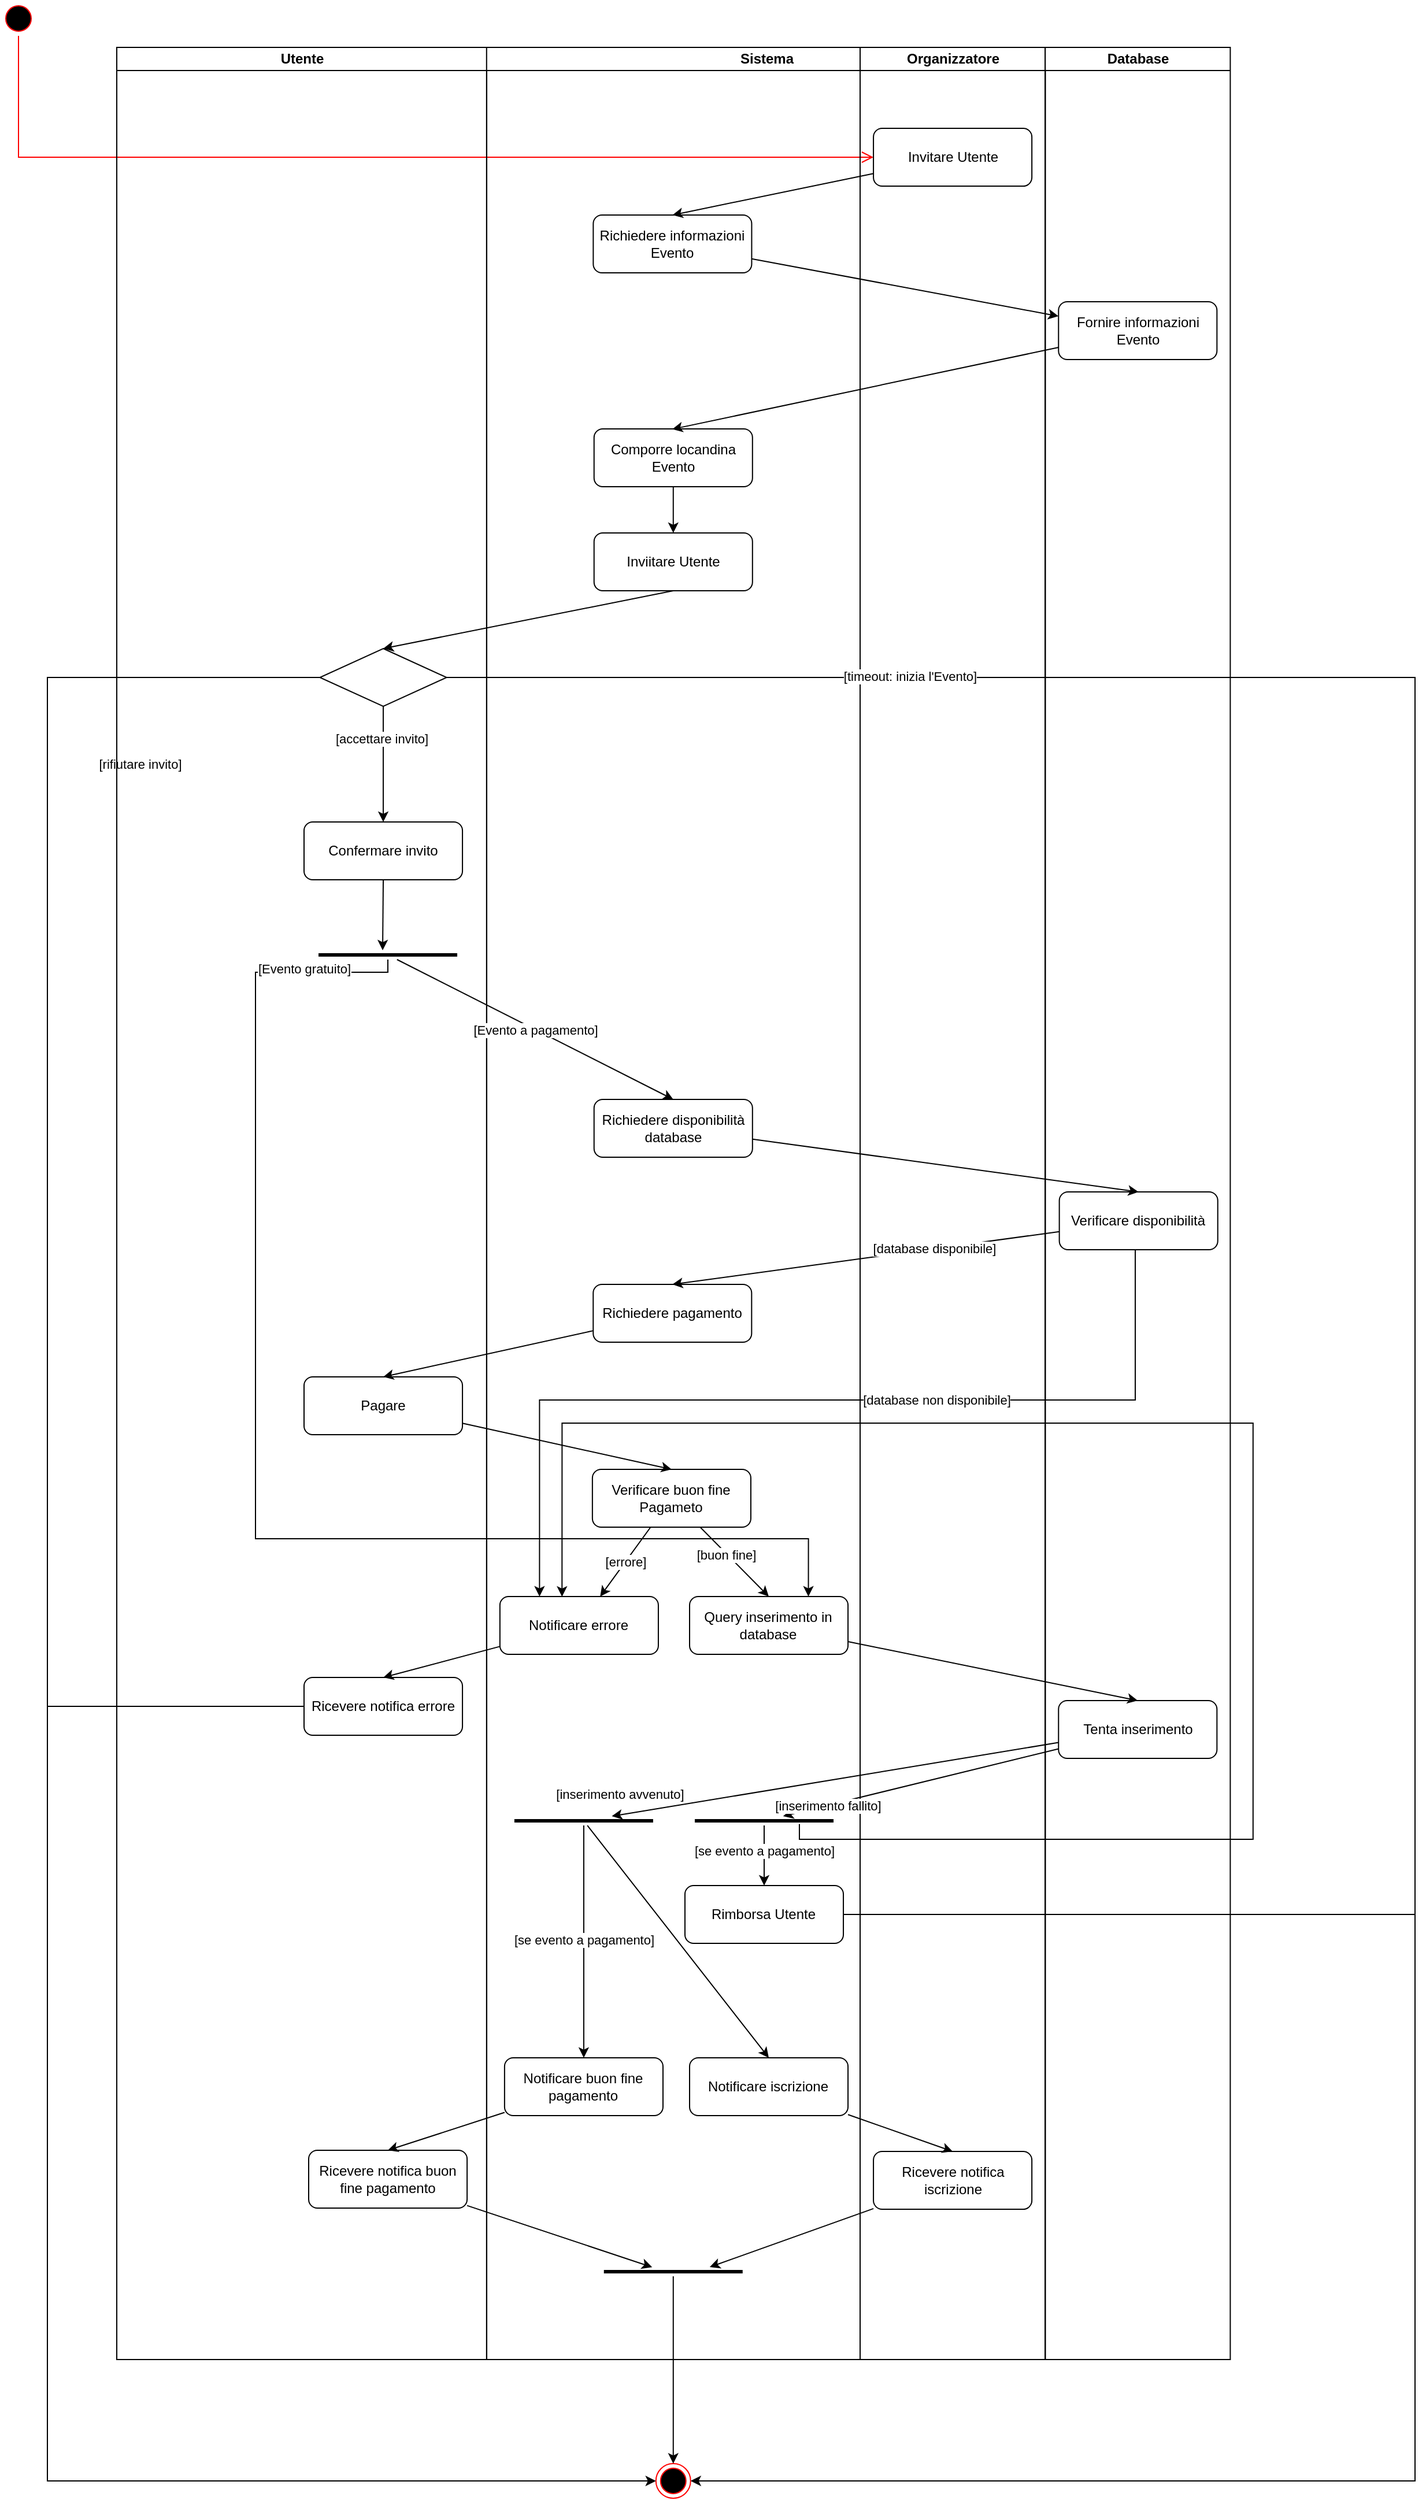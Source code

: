 <mxfile version="20.5.3" type="device"><diagram id="prtHgNgQTEPvFCAcTncT" name="Page-1"><mxGraphModel dx="4392" dy="1923" grid="1" gridSize="10" guides="1" tooltips="1" connect="1" arrows="1" fold="1" page="1" pageScale="1" pageWidth="827" pageHeight="1169" math="0" shadow="0"><root><mxCell id="0"/><mxCell id="1" parent="0"/><mxCell id="kiC2DMX_f0TxVqyHqLB3-10" value="" style="ellipse;html=1;shape=endState;fillColor=#000000;strokeColor=#ff0000;" parent="1" vertex="1"><mxGeometry x="-166.62" y="2210" width="30" height="30" as="geometry"/></mxCell><mxCell id="kiC2DMX_f0TxVqyHqLB3-11" value="" style="ellipse;html=1;shape=startState;fillColor=#000000;strokeColor=#ff0000;" parent="1" vertex="1"><mxGeometry x="-733" y="80" width="30" height="30" as="geometry"/></mxCell><mxCell id="kiC2DMX_f0TxVqyHqLB3-12" value="" style="edgeStyle=orthogonalEdgeStyle;html=1;verticalAlign=bottom;endArrow=open;endSize=8;strokeColor=#ff0000;rounded=0;entryX=0;entryY=0.5;entryDx=0;entryDy=0;" parent="1" source="kiC2DMX_f0TxVqyHqLB3-11" target="2xGmSTh43iYDdzwfdrWc-11" edge="1"><mxGeometry relative="1" as="geometry"><mxPoint x="-660" y="190" as="targetPoint"/><Array as="points"><mxPoint x="-718" y="215"/></Array></mxGeometry></mxCell><mxCell id="hiEkS-NwGnAouNAxHBlI-4" style="edgeStyle=orthogonalEdgeStyle;rounded=0;orthogonalLoop=1;jettySize=auto;html=1;entryX=0;entryY=0.5;entryDx=0;entryDy=0;exitX=0;exitY=0.5;exitDx=0;exitDy=0;" parent="1" source="hiEkS-NwGnAouNAxHBlI-1" target="kiC2DMX_f0TxVqyHqLB3-10" edge="1"><mxGeometry relative="1" as="geometry"><Array as="points"><mxPoint x="-693" y="665"/><mxPoint x="-693" y="2225"/></Array></mxGeometry></mxCell><mxCell id="hiEkS-NwGnAouNAxHBlI-6" value="[rifiutare invito]" style="edgeLabel;html=1;align=center;verticalAlign=middle;resizable=0;points=[];" parent="hiEkS-NwGnAouNAxHBlI-4" vertex="1" connectable="0"><mxGeometry x="-0.936" relative="1" as="geometry"><mxPoint x="-81" y="75" as="offset"/></mxGeometry></mxCell><mxCell id="kiC2DMX_f0TxVqyHqLB3-4" value="Utente" style="swimlane;startSize=20;html=1;" parent="1" vertex="1"><mxGeometry x="-633" y="120" width="320" height="2000" as="geometry"><mxRectangle y="20" width="40" height="460" as="alternateBounds"/></mxGeometry></mxCell><mxCell id="hiEkS-NwGnAouNAxHBlI-106" style="edgeStyle=none;rounded=0;orthogonalLoop=1;jettySize=auto;html=1;endArrow=classic;endFill=1;entryX=0.5;entryY=0;entryDx=0;entryDy=0;" parent="kiC2DMX_f0TxVqyHqLB3-4" source="hiEkS-NwGnAouNAxHBlI-1" target="2xGmSTh43iYDdzwfdrWc-9" edge="1"><mxGeometry relative="1" as="geometry"><mxPoint x="231" y="670" as="targetPoint"/></mxGeometry></mxCell><mxCell id="hiEkS-NwGnAouNAxHBlI-143" value="[accettare invito]" style="edgeLabel;html=1;align=center;verticalAlign=middle;resizable=0;points=[];" parent="hiEkS-NwGnAouNAxHBlI-106" vertex="1" connectable="0"><mxGeometry x="-0.818" y="-2" relative="1" as="geometry"><mxPoint y="19" as="offset"/></mxGeometry></mxCell><mxCell id="hiEkS-NwGnAouNAxHBlI-1" value="" style="rhombus;whiteSpace=wrap;html=1;" parent="kiC2DMX_f0TxVqyHqLB3-4" vertex="1"><mxGeometry x="175.698" y="520" width="109.633" height="50" as="geometry"/></mxCell><mxCell id="hiEkS-NwGnAouNAxHBlI-111" value="" style="line;strokeWidth=3;fillColor=none;align=left;verticalAlign=middle;spacingTop=-1;spacingLeft=3;spacingRight=3;rotatable=0;labelPosition=right;points=[];portConstraint=eastwest;strokeColor=inherit;" parent="kiC2DMX_f0TxVqyHqLB3-4" vertex="1"><mxGeometry x="174.52" y="781" width="120" height="8" as="geometry"/></mxCell><mxCell id="hiEkS-NwGnAouNAxHBlI-115" value="Pagare" style="rounded=1;whiteSpace=wrap;html=1;" parent="kiC2DMX_f0TxVqyHqLB3-4" vertex="1"><mxGeometry x="161.994" y="1150" width="137.041" height="50" as="geometry"/></mxCell><mxCell id="hiEkS-NwGnAouNAxHBlI-126" value="Ricevere notifica errore" style="rounded=1;whiteSpace=wrap;html=1;" parent="kiC2DMX_f0TxVqyHqLB3-4" vertex="1"><mxGeometry x="161.994" y="1410" width="137.041" height="50" as="geometry"/></mxCell><mxCell id="hiEkS-NwGnAouNAxHBlI-137" value="Ricevere notifica buon fine pagamento" style="rounded=1;whiteSpace=wrap;html=1;" parent="kiC2DMX_f0TxVqyHqLB3-4" vertex="1"><mxGeometry x="166.004" y="1819" width="137.041" height="50" as="geometry"/></mxCell><mxCell id="2xGmSTh43iYDdzwfdrWc-9" value="Confermare invito" style="rounded=1;whiteSpace=wrap;html=1;" vertex="1" parent="kiC2DMX_f0TxVqyHqLB3-4"><mxGeometry x="161.994" y="670" width="137.041" height="50" as="geometry"/></mxCell><mxCell id="2xGmSTh43iYDdzwfdrWc-10" style="edgeStyle=none;rounded=0;orthogonalLoop=1;jettySize=auto;html=1;endArrow=classic;endFill=1;exitX=0.5;exitY=1;exitDx=0;exitDy=0;" edge="1" parent="kiC2DMX_f0TxVqyHqLB3-4" source="2xGmSTh43iYDdzwfdrWc-9"><mxGeometry relative="1" as="geometry"><mxPoint x="230" y="781" as="targetPoint"/><mxPoint x="229.771" y="420" as="sourcePoint"/></mxGeometry></mxCell><mxCell id="kiC2DMX_f0TxVqyHqLB3-5" value="Sistema" style="swimlane;startSize=20;html=1;container=0;" parent="1" vertex="1"><mxGeometry x="-313.1" y="120" width="483.2" height="2000" as="geometry"/></mxCell><mxCell id="hiEkS-NwGnAouNAxHBlI-25" value="Richiedere informazioni Evento" style="rounded=1;whiteSpace=wrap;html=1;" parent="kiC2DMX_f0TxVqyHqLB3-5" vertex="1"><mxGeometry x="92.274" y="145" width="137.041" height="50" as="geometry"/></mxCell><mxCell id="hiEkS-NwGnAouNAxHBlI-69" value="Richiedere disponibilità database" style="rounded=1;whiteSpace=wrap;html=1;" parent="kiC2DMX_f0TxVqyHqLB3-5" vertex="1"><mxGeometry x="92.964" y="910" width="137.041" height="50" as="geometry"/></mxCell><mxCell id="hiEkS-NwGnAouNAxHBlI-84" value="Richiedere pagamento" style="rounded=1;whiteSpace=wrap;html=1;" parent="kiC2DMX_f0TxVqyHqLB3-5" vertex="1"><mxGeometry x="92.224" y="1070" width="137.041" height="50" as="geometry"/></mxCell><mxCell id="hiEkS-NwGnAouNAxHBlI-124" value="[errore]" style="edgeStyle=none;rounded=0;orthogonalLoop=1;jettySize=auto;html=1;endArrow=classic;endFill=1;" parent="kiC2DMX_f0TxVqyHqLB3-5" source="hiEkS-NwGnAouNAxHBlI-117" target="hiEkS-NwGnAouNAxHBlI-123" edge="1"><mxGeometry relative="1" as="geometry"/></mxCell><mxCell id="hiEkS-NwGnAouNAxHBlI-117" value="Verificare buon fine Pagameto" style="rounded=1;whiteSpace=wrap;html=1;" parent="kiC2DMX_f0TxVqyHqLB3-5" vertex="1"><mxGeometry x="91.534" y="1230" width="137.041" height="50" as="geometry"/></mxCell><mxCell id="hiEkS-NwGnAouNAxHBlI-123" value="Notificare errore" style="rounded=1;whiteSpace=wrap;html=1;" parent="kiC2DMX_f0TxVqyHqLB3-5" vertex="1"><mxGeometry x="11.534" y="1340" width="137.041" height="50" as="geometry"/></mxCell><mxCell id="hiEkS-NwGnAouNAxHBlI-135" style="edgeStyle=none;rounded=0;orthogonalLoop=1;jettySize=auto;html=1;entryX=0.5;entryY=0;entryDx=0;entryDy=0;endArrow=classic;endFill=1;" parent="kiC2DMX_f0TxVqyHqLB3-5" source="hiEkS-NwGnAouNAxHBlI-130" target="hiEkS-NwGnAouNAxHBlI-133" edge="1"><mxGeometry relative="1" as="geometry"/></mxCell><mxCell id="hiEkS-NwGnAouNAxHBlI-174" value="[se evento a pagamento]" style="edgeLabel;html=1;align=center;verticalAlign=middle;resizable=0;points=[];" parent="hiEkS-NwGnAouNAxHBlI-135" vertex="1" connectable="0"><mxGeometry x="-0.022" relative="1" as="geometry"><mxPoint as="offset"/></mxGeometry></mxCell><mxCell id="hiEkS-NwGnAouNAxHBlI-136" style="edgeStyle=none;rounded=0;orthogonalLoop=1;jettySize=auto;html=1;entryX=0.5;entryY=0;entryDx=0;entryDy=0;endArrow=classic;endFill=1;" parent="kiC2DMX_f0TxVqyHqLB3-5" source="hiEkS-NwGnAouNAxHBlI-130" target="hiEkS-NwGnAouNAxHBlI-134" edge="1"><mxGeometry relative="1" as="geometry"/></mxCell><mxCell id="hiEkS-NwGnAouNAxHBlI-130" value="" style="line;strokeWidth=3;fillColor=none;align=left;verticalAlign=middle;spacingTop=-1;spacingLeft=3;spacingRight=3;rotatable=0;labelPosition=right;points=[];portConstraint=eastwest;strokeColor=inherit;" parent="kiC2DMX_f0TxVqyHqLB3-5" vertex="1"><mxGeometry x="24.06" y="1530" width="120" height="8" as="geometry"/></mxCell><mxCell id="hiEkS-NwGnAouNAxHBlI-133" value="Notificare buon fine pagamento" style="rounded=1;whiteSpace=wrap;html=1;" parent="kiC2DMX_f0TxVqyHqLB3-5" vertex="1"><mxGeometry x="15.544" y="1739" width="137.041" height="50" as="geometry"/></mxCell><mxCell id="hiEkS-NwGnAouNAxHBlI-134" value="Notificare iscrizione" style="rounded=1;whiteSpace=wrap;html=1;" parent="kiC2DMX_f0TxVqyHqLB3-5" vertex="1"><mxGeometry x="175.594" y="1739" width="137.041" height="50" as="geometry"/></mxCell><mxCell id="hiEkS-NwGnAouNAxHBlI-153" value="Query inserimento in database" style="rounded=1;whiteSpace=wrap;html=1;" parent="kiC2DMX_f0TxVqyHqLB3-5" vertex="1"><mxGeometry x="175.594" y="1340" width="137.041" height="50" as="geometry"/></mxCell><mxCell id="hiEkS-NwGnAouNAxHBlI-131" style="edgeStyle=none;rounded=0;orthogonalLoop=1;jettySize=auto;html=1;endArrow=classic;endFill=1;entryX=0.5;entryY=0;entryDx=0;entryDy=0;" parent="kiC2DMX_f0TxVqyHqLB3-5" source="hiEkS-NwGnAouNAxHBlI-117" target="hiEkS-NwGnAouNAxHBlI-153" edge="1"><mxGeometry relative="1" as="geometry"><mxPoint x="240.1" y="1320" as="targetPoint"/></mxGeometry></mxCell><mxCell id="hiEkS-NwGnAouNAxHBlI-132" value="[buon fine]" style="edgeLabel;html=1;align=center;verticalAlign=middle;resizable=0;points=[];" parent="hiEkS-NwGnAouNAxHBlI-131" vertex="1" connectable="0"><mxGeometry x="-0.225" y="-1" relative="1" as="geometry"><mxPoint as="offset"/></mxGeometry></mxCell><mxCell id="hiEkS-NwGnAouNAxHBlI-17" value="Organizzatore" style="swimlane;startSize=20;html=1;container=0;" parent="kiC2DMX_f0TxVqyHqLB3-5" vertex="1"><mxGeometry x="323.1" width="160.1" height="2000" as="geometry"/></mxCell><mxCell id="hiEkS-NwGnAouNAxHBlI-125" value="Ricevere notifica iscrizione" style="rounded=1;whiteSpace=wrap;html=1;" parent="hiEkS-NwGnAouNAxHBlI-17" vertex="1"><mxGeometry x="11.534" y="1820" width="137.041" height="50" as="geometry"/></mxCell><mxCell id="hiEkS-NwGnAouNAxHBlI-168" style="edgeStyle=none;rounded=0;orthogonalLoop=1;jettySize=auto;html=1;endArrow=none;endFill=0;exitX=1;exitY=0.5;exitDx=0;exitDy=0;" parent="hiEkS-NwGnAouNAxHBlI-17" source="hiEkS-NwGnAouNAxHBlI-166" edge="1"><mxGeometry relative="1" as="geometry"><mxPoint x="480" y="1615" as="targetPoint"/><mxPoint x="-9.995" y="1640.003" as="sourcePoint"/></mxGeometry></mxCell><mxCell id="2xGmSTh43iYDdzwfdrWc-11" value="Invitare Utente" style="rounded=1;whiteSpace=wrap;html=1;" vertex="1" parent="hiEkS-NwGnAouNAxHBlI-17"><mxGeometry x="11.534" y="70" width="137.041" height="50" as="geometry"/></mxCell><mxCell id="hiEkS-NwGnAouNAxHBlI-139" style="edgeStyle=none;rounded=0;orthogonalLoop=1;jettySize=auto;html=1;entryX=0.5;entryY=0;entryDx=0;entryDy=0;endArrow=classic;endFill=1;" parent="kiC2DMX_f0TxVqyHqLB3-5" source="hiEkS-NwGnAouNAxHBlI-134" target="hiEkS-NwGnAouNAxHBlI-125" edge="1"><mxGeometry relative="1" as="geometry"/></mxCell><mxCell id="hiEkS-NwGnAouNAxHBlI-166" value="Rimborsa Utente" style="rounded=1;whiteSpace=wrap;html=1;" parent="kiC2DMX_f0TxVqyHqLB3-5" vertex="1"><mxGeometry x="171.584" y="1590" width="137.041" height="50" as="geometry"/></mxCell><mxCell id="hiEkS-NwGnAouNAxHBlI-169" value="" style="line;strokeWidth=3;fillColor=none;align=left;verticalAlign=middle;spacingTop=-1;spacingLeft=3;spacingRight=3;rotatable=0;labelPosition=right;points=[];portConstraint=eastwest;strokeColor=inherit;" parent="kiC2DMX_f0TxVqyHqLB3-5" vertex="1"><mxGeometry x="101.48" y="1920" width="120" height="8" as="geometry"/></mxCell><mxCell id="hiEkS-NwGnAouNAxHBlI-171" style="edgeStyle=none;rounded=0;orthogonalLoop=1;jettySize=auto;html=1;entryX=0.763;entryY=0;entryDx=0;entryDy=0;entryPerimeter=0;endArrow=classic;endFill=1;" parent="kiC2DMX_f0TxVqyHqLB3-5" source="hiEkS-NwGnAouNAxHBlI-125" target="hiEkS-NwGnAouNAxHBlI-169" edge="1"><mxGeometry relative="1" as="geometry"/></mxCell><mxCell id="hiEkS-NwGnAouNAxHBlI-162" value="" style="line;strokeWidth=3;fillColor=none;align=left;verticalAlign=middle;spacingTop=-1;spacingLeft=3;spacingRight=3;rotatable=0;labelPosition=right;points=[];portConstraint=eastwest;strokeColor=inherit;" parent="kiC2DMX_f0TxVqyHqLB3-5" vertex="1"><mxGeometry x="180.1" y="1530" width="120" height="8" as="geometry"/></mxCell><mxCell id="hiEkS-NwGnAouNAxHBlI-167" style="rounded=0;orthogonalLoop=1;jettySize=auto;html=1;entryX=0.5;entryY=0;entryDx=0;entryDy=0;endArrow=classic;endFill=1;" parent="kiC2DMX_f0TxVqyHqLB3-5" source="hiEkS-NwGnAouNAxHBlI-162" target="hiEkS-NwGnAouNAxHBlI-166" edge="1"><mxGeometry relative="1" as="geometry"/></mxCell><mxCell id="hiEkS-NwGnAouNAxHBlI-173" value="[se evento a pagamento]" style="edgeLabel;html=1;align=center;verticalAlign=middle;resizable=0;points=[];" parent="hiEkS-NwGnAouNAxHBlI-167" vertex="1" connectable="0"><mxGeometry x="-0.149" relative="1" as="geometry"><mxPoint as="offset"/></mxGeometry></mxCell><mxCell id="hiEkS-NwGnAouNAxHBlI-164" style="edgeStyle=orthogonalEdgeStyle;rounded=0;orthogonalLoop=1;jettySize=auto;html=1;entryX=0.392;entryY=0.002;entryDx=0;entryDy=0;entryPerimeter=0;endArrow=classic;endFill=1;exitX=0.754;exitY=0.839;exitDx=0;exitDy=0;exitPerimeter=0;" parent="kiC2DMX_f0TxVqyHqLB3-5" source="hiEkS-NwGnAouNAxHBlI-162" target="hiEkS-NwGnAouNAxHBlI-123" edge="1"><mxGeometry relative="1" as="geometry"><Array as="points"><mxPoint x="271" y="1550"/><mxPoint x="663" y="1550"/><mxPoint x="663" y="1190"/><mxPoint x="65" y="1190"/></Array></mxGeometry></mxCell><mxCell id="hiEkS-NwGnAouNAxHBlI-31" value="Comporre locandina Evento" style="rounded=1;whiteSpace=wrap;html=1;" parent="kiC2DMX_f0TxVqyHqLB3-5" vertex="1"><mxGeometry x="92.964" y="330" width="137.041" height="50" as="geometry"/></mxCell><mxCell id="2xGmSTh43iYDdzwfdrWc-2" value="Inviitare Utente" style="rounded=1;whiteSpace=wrap;html=1;" vertex="1" parent="kiC2DMX_f0TxVqyHqLB3-5"><mxGeometry x="92.964" y="420" width="137.041" height="50" as="geometry"/></mxCell><mxCell id="2xGmSTh43iYDdzwfdrWc-7" style="edgeStyle=none;rounded=0;orthogonalLoop=1;jettySize=auto;html=1;endArrow=classic;endFill=1;entryX=0.5;entryY=0;entryDx=0;entryDy=0;" edge="1" parent="kiC2DMX_f0TxVqyHqLB3-5" source="hiEkS-NwGnAouNAxHBlI-31" target="2xGmSTh43iYDdzwfdrWc-2"><mxGeometry relative="1" as="geometry"><mxPoint x="161.1" y="420" as="targetPoint"/></mxGeometry></mxCell><mxCell id="2xGmSTh43iYDdzwfdrWc-12" style="edgeStyle=none;rounded=0;orthogonalLoop=1;jettySize=auto;html=1;entryX=0.5;entryY=0;entryDx=0;entryDy=0;endArrow=classic;endFill=1;" edge="1" parent="kiC2DMX_f0TxVqyHqLB3-5" source="2xGmSTh43iYDdzwfdrWc-11" target="hiEkS-NwGnAouNAxHBlI-25"><mxGeometry relative="1" as="geometry"/></mxCell><mxCell id="hiEkS-NwGnAouNAxHBlI-18" value="Database" style="swimlane;startSize=20;html=1;container=0;" parent="1" vertex="1"><mxGeometry x="170.1" y="120" width="160.1" height="2000" as="geometry"/></mxCell><mxCell id="hiEkS-NwGnAouNAxHBlI-27" value="Fornire informazioni Evento" style="rounded=1;whiteSpace=wrap;html=1;" parent="hiEkS-NwGnAouNAxHBlI-18" vertex="1"><mxGeometry x="11.534" y="220" width="137.041" height="50" as="geometry"/></mxCell><mxCell id="hiEkS-NwGnAouNAxHBlI-76" value="Verificare disponibilità" style="rounded=1;whiteSpace=wrap;html=1;" parent="hiEkS-NwGnAouNAxHBlI-18" vertex="1"><mxGeometry x="12.224" y="990" width="137.041" height="50" as="geometry"/></mxCell><mxCell id="hiEkS-NwGnAouNAxHBlI-158" value="Tenta inserimento" style="rounded=1;whiteSpace=wrap;html=1;" parent="hiEkS-NwGnAouNAxHBlI-18" vertex="1"><mxGeometry x="11.534" y="1430" width="137.041" height="50" as="geometry"/></mxCell><mxCell id="hiEkS-NwGnAouNAxHBlI-28" style="edgeStyle=none;rounded=0;orthogonalLoop=1;jettySize=auto;html=1;entryX=0;entryY=0.25;entryDx=0;entryDy=0;endArrow=classic;endFill=1;" parent="1" source="hiEkS-NwGnAouNAxHBlI-25" target="hiEkS-NwGnAouNAxHBlI-27" edge="1"><mxGeometry relative="1" as="geometry"/></mxCell><mxCell id="hiEkS-NwGnAouNAxHBlI-32" style="edgeStyle=none;rounded=0;orthogonalLoop=1;jettySize=auto;html=1;endArrow=classic;endFill=1;entryX=0.493;entryY=0.031;entryDx=0;entryDy=0;entryPerimeter=0;" parent="1" source="hiEkS-NwGnAouNAxHBlI-27" edge="1"><mxGeometry relative="1" as="geometry"><mxPoint x="-152.46" y="450.248" as="targetPoint"/></mxGeometry></mxCell><mxCell id="hiEkS-NwGnAouNAxHBlI-85" style="edgeStyle=none;rounded=0;orthogonalLoop=1;jettySize=auto;html=1;entryX=0.5;entryY=0;entryDx=0;entryDy=0;endArrow=classic;endFill=1;" parent="1" source="hiEkS-NwGnAouNAxHBlI-76" target="hiEkS-NwGnAouNAxHBlI-84" edge="1"><mxGeometry relative="1" as="geometry"/></mxCell><mxCell id="hiEkS-NwGnAouNAxHBlI-150" value="[database disponibile]" style="edgeLabel;html=1;align=center;verticalAlign=middle;resizable=0;points=[];" parent="hiEkS-NwGnAouNAxHBlI-85" vertex="1" connectable="0"><mxGeometry x="-0.349" relative="1" as="geometry"><mxPoint as="offset"/></mxGeometry></mxCell><mxCell id="hiEkS-NwGnAouNAxHBlI-88" value="" style="edgeStyle=none;rounded=0;orthogonalLoop=1;jettySize=auto;html=1;endArrow=classic;endFill=1;entryX=0.5;entryY=0;entryDx=0;entryDy=0;" parent="1" source="hiEkS-NwGnAouNAxHBlI-69" target="hiEkS-NwGnAouNAxHBlI-76" edge="1"><mxGeometry relative="1" as="geometry"><mxPoint x="-152.298" y="1110.0" as="targetPoint"/></mxGeometry></mxCell><mxCell id="hiEkS-NwGnAouNAxHBlI-114" value="[Evento a pagamento]" style="edgeStyle=none;rounded=0;orthogonalLoop=1;jettySize=auto;html=1;entryX=0.5;entryY=0;entryDx=0;entryDy=0;endArrow=classic;endFill=1;" parent="1" source="hiEkS-NwGnAouNAxHBlI-111" target="hiEkS-NwGnAouNAxHBlI-69" edge="1"><mxGeometry relative="1" as="geometry"/></mxCell><mxCell id="hiEkS-NwGnAouNAxHBlI-116" style="edgeStyle=none;rounded=0;orthogonalLoop=1;jettySize=auto;html=1;entryX=0.5;entryY=0;entryDx=0;entryDy=0;endArrow=classic;endFill=1;" parent="1" source="hiEkS-NwGnAouNAxHBlI-84" target="hiEkS-NwGnAouNAxHBlI-115" edge="1"><mxGeometry relative="1" as="geometry"/></mxCell><mxCell id="hiEkS-NwGnAouNAxHBlI-118" style="edgeStyle=none;rounded=0;orthogonalLoop=1;jettySize=auto;html=1;entryX=0.5;entryY=0;entryDx=0;entryDy=0;endArrow=classic;endFill=1;" parent="1" source="hiEkS-NwGnAouNAxHBlI-115" target="hiEkS-NwGnAouNAxHBlI-117" edge="1"><mxGeometry relative="1" as="geometry"/></mxCell><mxCell id="hiEkS-NwGnAouNAxHBlI-128" style="edgeStyle=none;rounded=0;orthogonalLoop=1;jettySize=auto;html=1;entryX=0.5;entryY=0;entryDx=0;entryDy=0;endArrow=classic;endFill=1;" parent="1" source="hiEkS-NwGnAouNAxHBlI-123" target="hiEkS-NwGnAouNAxHBlI-126" edge="1"><mxGeometry relative="1" as="geometry"/></mxCell><mxCell id="hiEkS-NwGnAouNAxHBlI-129" style="edgeStyle=none;rounded=0;orthogonalLoop=1;jettySize=auto;html=1;endArrow=none;endFill=0;" parent="1" source="hiEkS-NwGnAouNAxHBlI-126" edge="1"><mxGeometry relative="1" as="geometry"><mxPoint x="-693" y="1555" as="targetPoint"/></mxGeometry></mxCell><mxCell id="hiEkS-NwGnAouNAxHBlI-138" style="edgeStyle=none;rounded=0;orthogonalLoop=1;jettySize=auto;html=1;entryX=0.5;entryY=0;entryDx=0;entryDy=0;endArrow=classic;endFill=1;" parent="1" source="hiEkS-NwGnAouNAxHBlI-133" target="hiEkS-NwGnAouNAxHBlI-137" edge="1"><mxGeometry relative="1" as="geometry"/></mxCell><mxCell id="hiEkS-NwGnAouNAxHBlI-141" style="edgeStyle=orthogonalEdgeStyle;rounded=0;orthogonalLoop=1;jettySize=auto;html=1;entryX=0.75;entryY=0;entryDx=0;entryDy=0;endArrow=classic;endFill=1;" parent="1" source="hiEkS-NwGnAouNAxHBlI-111" target="hiEkS-NwGnAouNAxHBlI-153" edge="1"><mxGeometry relative="1" as="geometry"><Array as="points"><mxPoint x="-398" y="920"/><mxPoint x="-513" y="920"/><mxPoint x="-513" y="1410"/><mxPoint x="-35" y="1410"/></Array></mxGeometry></mxCell><mxCell id="hiEkS-NwGnAouNAxHBlI-142" value="[Evento gratuito]" style="edgeLabel;html=1;align=center;verticalAlign=middle;resizable=0;points=[];" parent="hiEkS-NwGnAouNAxHBlI-141" vertex="1" connectable="0"><mxGeometry x="-0.853" y="-3" relative="1" as="geometry"><mxPoint as="offset"/></mxGeometry></mxCell><mxCell id="hiEkS-NwGnAouNAxHBlI-147" style="edgeStyle=orthogonalEdgeStyle;rounded=0;orthogonalLoop=1;jettySize=auto;html=1;endArrow=classic;endFill=1;entryX=1;entryY=0.5;entryDx=0;entryDy=0;exitX=1;exitY=0.5;exitDx=0;exitDy=0;" parent="1" source="hiEkS-NwGnAouNAxHBlI-1" edge="1" target="kiC2DMX_f0TxVqyHqLB3-10"><mxGeometry relative="1" as="geometry"><mxPoint x="490" y="1510" as="targetPoint"/><mxPoint x="-347.669" y="1025.0" as="sourcePoint"/><Array as="points"><mxPoint x="490" y="665"/><mxPoint x="490" y="2225"/></Array></mxGeometry></mxCell><mxCell id="hiEkS-NwGnAouNAxHBlI-149" value="[timeout: inizia l'Evento]" style="edgeLabel;html=1;align=center;verticalAlign=middle;resizable=0;points=[];" parent="hiEkS-NwGnAouNAxHBlI-147" vertex="1" connectable="0"><mxGeometry x="-0.735" y="1" relative="1" as="geometry"><mxPoint as="offset"/></mxGeometry></mxCell><mxCell id="hiEkS-NwGnAouNAxHBlI-151" style="edgeStyle=orthogonalEdgeStyle;rounded=0;orthogonalLoop=1;jettySize=auto;html=1;entryX=0.25;entryY=0;entryDx=0;entryDy=0;endArrow=classic;endFill=1;" parent="1" source="hiEkS-NwGnAouNAxHBlI-76" target="hiEkS-NwGnAouNAxHBlI-123" edge="1"><mxGeometry relative="1" as="geometry"><Array as="points"><mxPoint x="248" y="1290"/><mxPoint x="-267" y="1290"/></Array></mxGeometry></mxCell><mxCell id="hiEkS-NwGnAouNAxHBlI-152" value="[database non disponibile]" style="edgeLabel;html=1;align=center;verticalAlign=middle;resizable=0;points=[];" parent="hiEkS-NwGnAouNAxHBlI-151" vertex="1" connectable="0"><mxGeometry x="-0.159" relative="1" as="geometry"><mxPoint x="41" as="offset"/></mxGeometry></mxCell><mxCell id="hiEkS-NwGnAouNAxHBlI-159" style="rounded=0;orthogonalLoop=1;jettySize=auto;html=1;entryX=0.5;entryY=0;entryDx=0;entryDy=0;endArrow=classic;endFill=1;" parent="1" source="hiEkS-NwGnAouNAxHBlI-153" target="hiEkS-NwGnAouNAxHBlI-158" edge="1"><mxGeometry relative="1" as="geometry"/></mxCell><mxCell id="hiEkS-NwGnAouNAxHBlI-160" style="edgeStyle=none;rounded=0;orthogonalLoop=1;jettySize=auto;html=1;endArrow=classic;endFill=1;" parent="1" source="hiEkS-NwGnAouNAxHBlI-158" target="hiEkS-NwGnAouNAxHBlI-130" edge="1"><mxGeometry relative="1" as="geometry"/></mxCell><mxCell id="hiEkS-NwGnAouNAxHBlI-161" value="[inserimento avvenuto]" style="edgeLabel;html=1;align=center;verticalAlign=middle;resizable=0;points=[];" parent="hiEkS-NwGnAouNAxHBlI-160" vertex="1" connectable="0"><mxGeometry x="-0.285" y="-2" relative="1" as="geometry"><mxPoint x="-241" y="24" as="offset"/></mxGeometry></mxCell><mxCell id="hiEkS-NwGnAouNAxHBlI-170" style="edgeStyle=none;rounded=0;orthogonalLoop=1;jettySize=auto;html=1;entryX=0.348;entryY=0.014;entryDx=0;entryDy=0;entryPerimeter=0;endArrow=classic;endFill=1;" parent="1" source="hiEkS-NwGnAouNAxHBlI-137" target="hiEkS-NwGnAouNAxHBlI-169" edge="1"><mxGeometry relative="1" as="geometry"/></mxCell><mxCell id="hiEkS-NwGnAouNAxHBlI-172" style="edgeStyle=none;rounded=0;orthogonalLoop=1;jettySize=auto;html=1;entryX=0.5;entryY=0;entryDx=0;entryDy=0;endArrow=classic;endFill=1;" parent="1" source="hiEkS-NwGnAouNAxHBlI-169" target="kiC2DMX_f0TxVqyHqLB3-10" edge="1"><mxGeometry relative="1" as="geometry"/></mxCell><mxCell id="hiEkS-NwGnAouNAxHBlI-163" value="" style="edgeStyle=none;rounded=0;orthogonalLoop=1;jettySize=auto;html=1;endArrow=classic;endFill=1;" parent="1" source="hiEkS-NwGnAouNAxHBlI-158" target="hiEkS-NwGnAouNAxHBlI-162" edge="1"><mxGeometry relative="1" as="geometry"/></mxCell><mxCell id="hiEkS-NwGnAouNAxHBlI-165" value="[inserimento fallito]" style="edgeLabel;html=1;align=center;verticalAlign=middle;resizable=0;points=[];" parent="hiEkS-NwGnAouNAxHBlI-163" vertex="1" connectable="0"><mxGeometry x="-0.324" y="-1" relative="1" as="geometry"><mxPoint x="-119" y="30" as="offset"/></mxGeometry></mxCell><mxCell id="2xGmSTh43iYDdzwfdrWc-8" style="edgeStyle=none;rounded=0;orthogonalLoop=1;jettySize=auto;html=1;entryX=0.5;entryY=0;entryDx=0;entryDy=0;endArrow=classic;endFill=1;exitX=0.5;exitY=1;exitDx=0;exitDy=0;" edge="1" parent="1" source="2xGmSTh43iYDdzwfdrWc-2" target="hiEkS-NwGnAouNAxHBlI-1"><mxGeometry relative="1" as="geometry"><mxPoint x="-162.516" y="558" as="sourcePoint"/></mxGeometry></mxCell></root></mxGraphModel></diagram></mxfile>